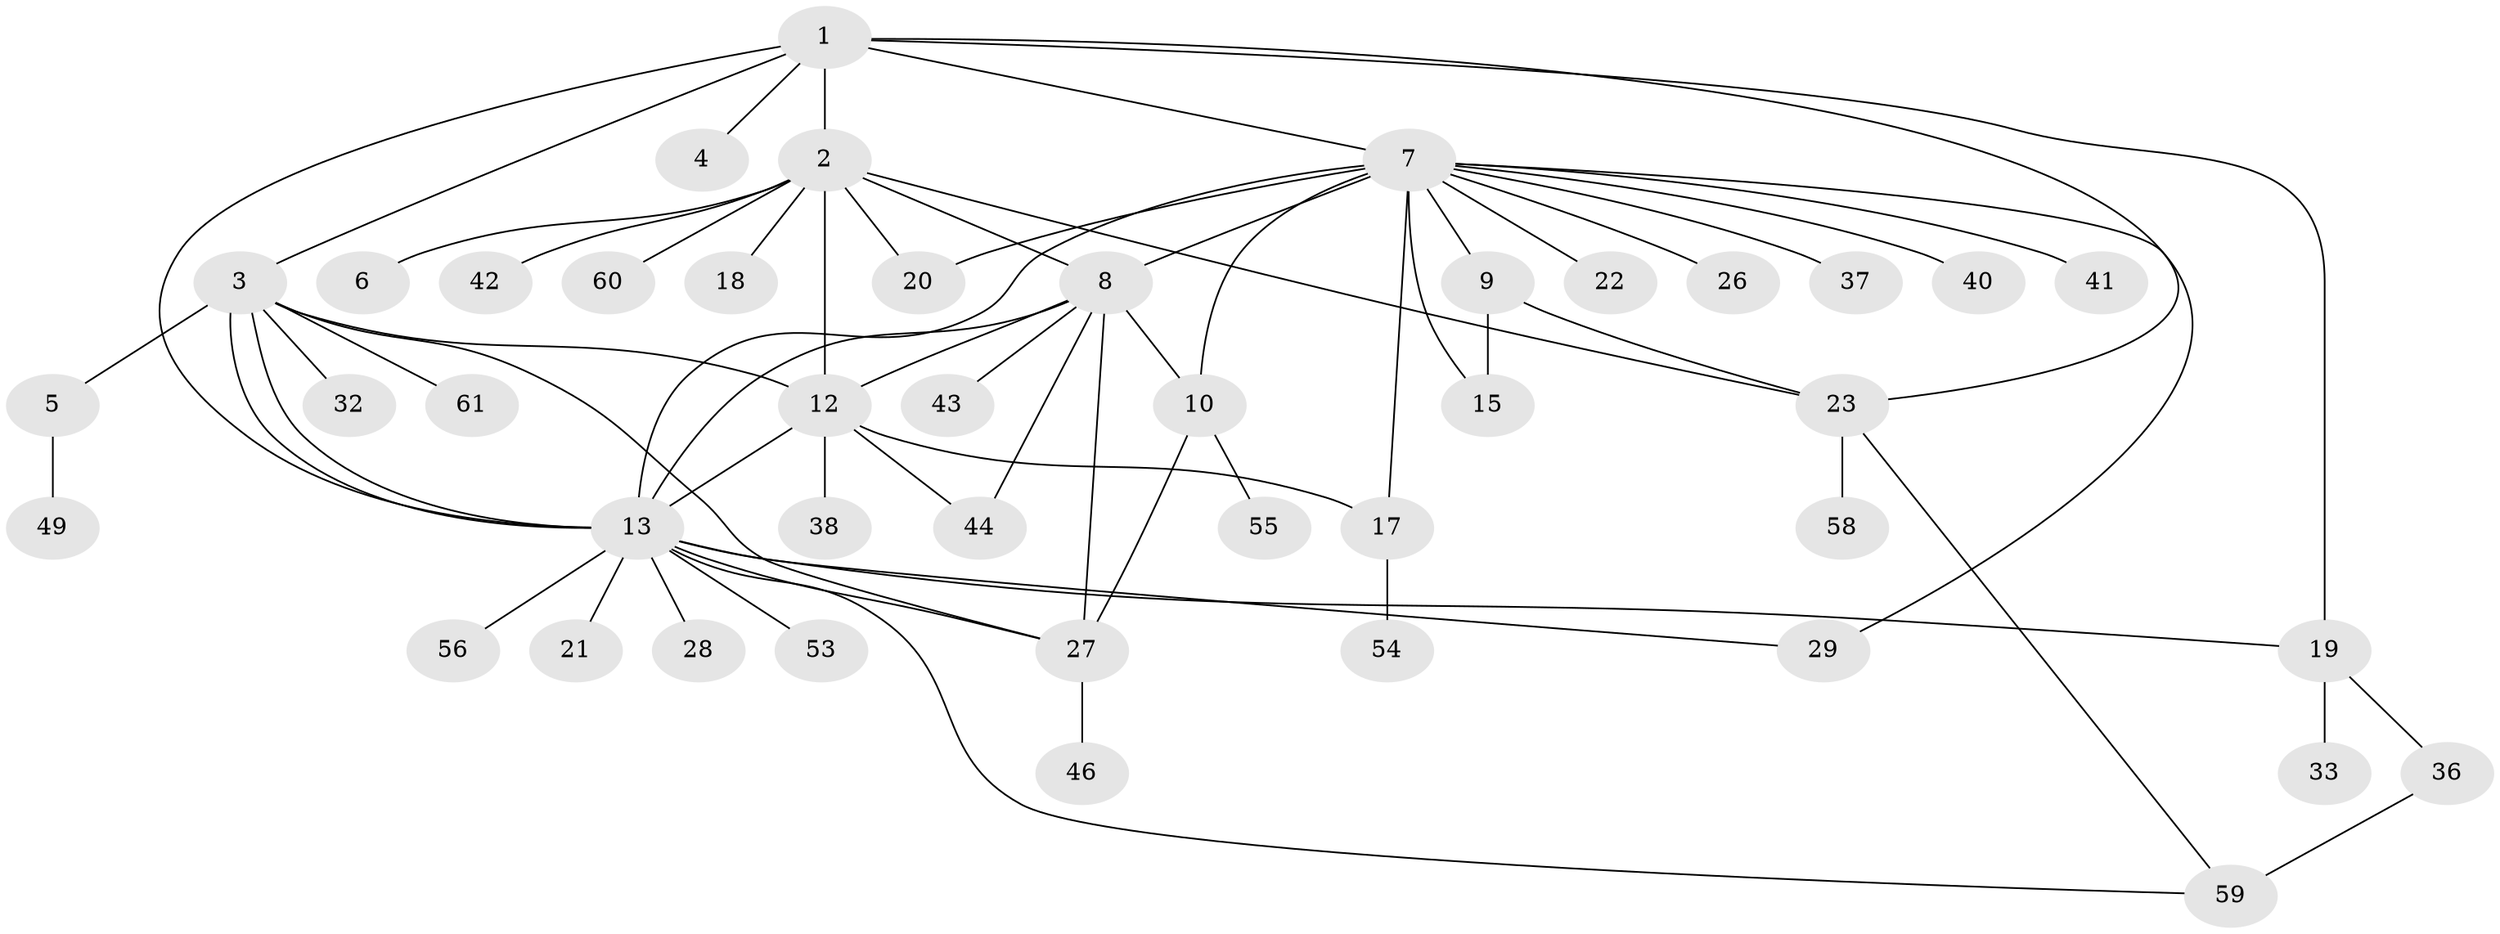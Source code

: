 // original degree distribution, {8: 0.03225806451612903, 9: 0.016129032258064516, 1: 0.5161290322580645, 3: 0.0967741935483871, 14: 0.016129032258064516, 4: 0.12903225806451613, 5: 0.04838709677419355, 13: 0.016129032258064516, 7: 0.016129032258064516, 2: 0.0967741935483871, 6: 0.016129032258064516}
// Generated by graph-tools (version 1.1) at 2025/41/03/06/25 10:41:48]
// undirected, 44 vertices, 65 edges
graph export_dot {
graph [start="1"]
  node [color=gray90,style=filled];
  1 [super="+62"];
  2 [super="+34"];
  3 [super="+57"];
  4;
  5 [super="+14"];
  6;
  7 [super="+11"];
  8 [super="+16"];
  9 [super="+24"];
  10 [super="+25"];
  12 [super="+48"];
  13 [super="+31"];
  15 [super="+39"];
  17 [super="+51"];
  18;
  19 [super="+30"];
  20 [super="+47"];
  21 [super="+35"];
  22;
  23 [super="+52"];
  26;
  27 [super="+45"];
  28 [super="+50"];
  29;
  32;
  33;
  36;
  37;
  38;
  40;
  41;
  42;
  43;
  44;
  46;
  49;
  53;
  54;
  55;
  56;
  58;
  59;
  60;
  61;
  1 -- 2;
  1 -- 3;
  1 -- 4;
  1 -- 7;
  1 -- 13;
  1 -- 23;
  1 -- 19;
  2 -- 6;
  2 -- 18;
  2 -- 20;
  2 -- 42;
  2 -- 60;
  2 -- 23;
  2 -- 8;
  2 -- 12;
  3 -- 5;
  3 -- 12;
  3 -- 13;
  3 -- 13;
  3 -- 32;
  3 -- 61;
  3 -- 27;
  5 -- 49;
  7 -- 8;
  7 -- 9;
  7 -- 10;
  7 -- 15;
  7 -- 17;
  7 -- 20;
  7 -- 22;
  7 -- 26;
  7 -- 29;
  7 -- 40;
  7 -- 41;
  7 -- 37;
  7 -- 13;
  8 -- 43;
  8 -- 10;
  8 -- 27 [weight=2];
  8 -- 44;
  8 -- 13;
  8 -- 12;
  9 -- 15 [weight=2];
  9 -- 23;
  10 -- 27;
  10 -- 55;
  12 -- 17;
  12 -- 38;
  12 -- 13;
  12 -- 44;
  13 -- 19;
  13 -- 21;
  13 -- 28;
  13 -- 53;
  13 -- 56;
  13 -- 59;
  13 -- 29;
  13 -- 27 [weight=2];
  17 -- 54;
  19 -- 33;
  19 -- 36;
  23 -- 58;
  23 -- 59;
  27 -- 46;
  36 -- 59;
}
